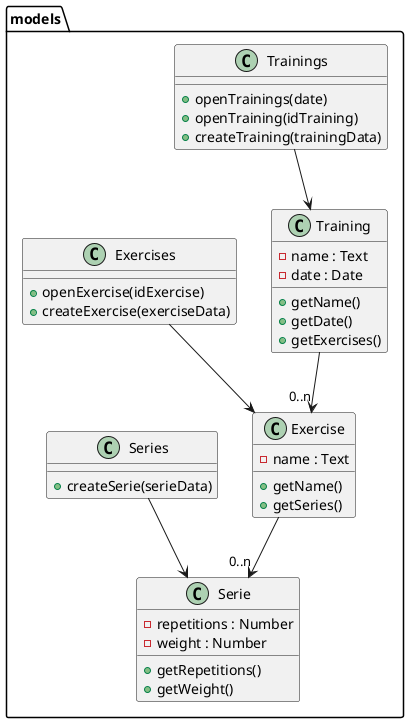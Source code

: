 @startuml

package models {
  class Trainings {
    + openTrainings(date)
    + openTraining(idTraining)
    + createTraining(trainingData)
  }
  class Training {
    - name : Text
    - date : Date
    + getName()
    + getDate()
    + getExercises()
  }
  Trainings --> Training
  class Exercises {
    + openExercise(idExercise)
    + createExercise(exerciseData)
  }
  class Exercise {
    - name : Text
    + getName()
    + getSeries()
  }
  Exercises --> Exercise
  Training --> "0..n" Exercise
  class Series {
    + createSerie(serieData)
  }
  Series --> Serie
  class Serie {
    - repetitions : Number
    - weight : Number
    + getRepetitions()
    + getWeight()
  }
  Exercise --> "0..n" Serie
}


@enduml
